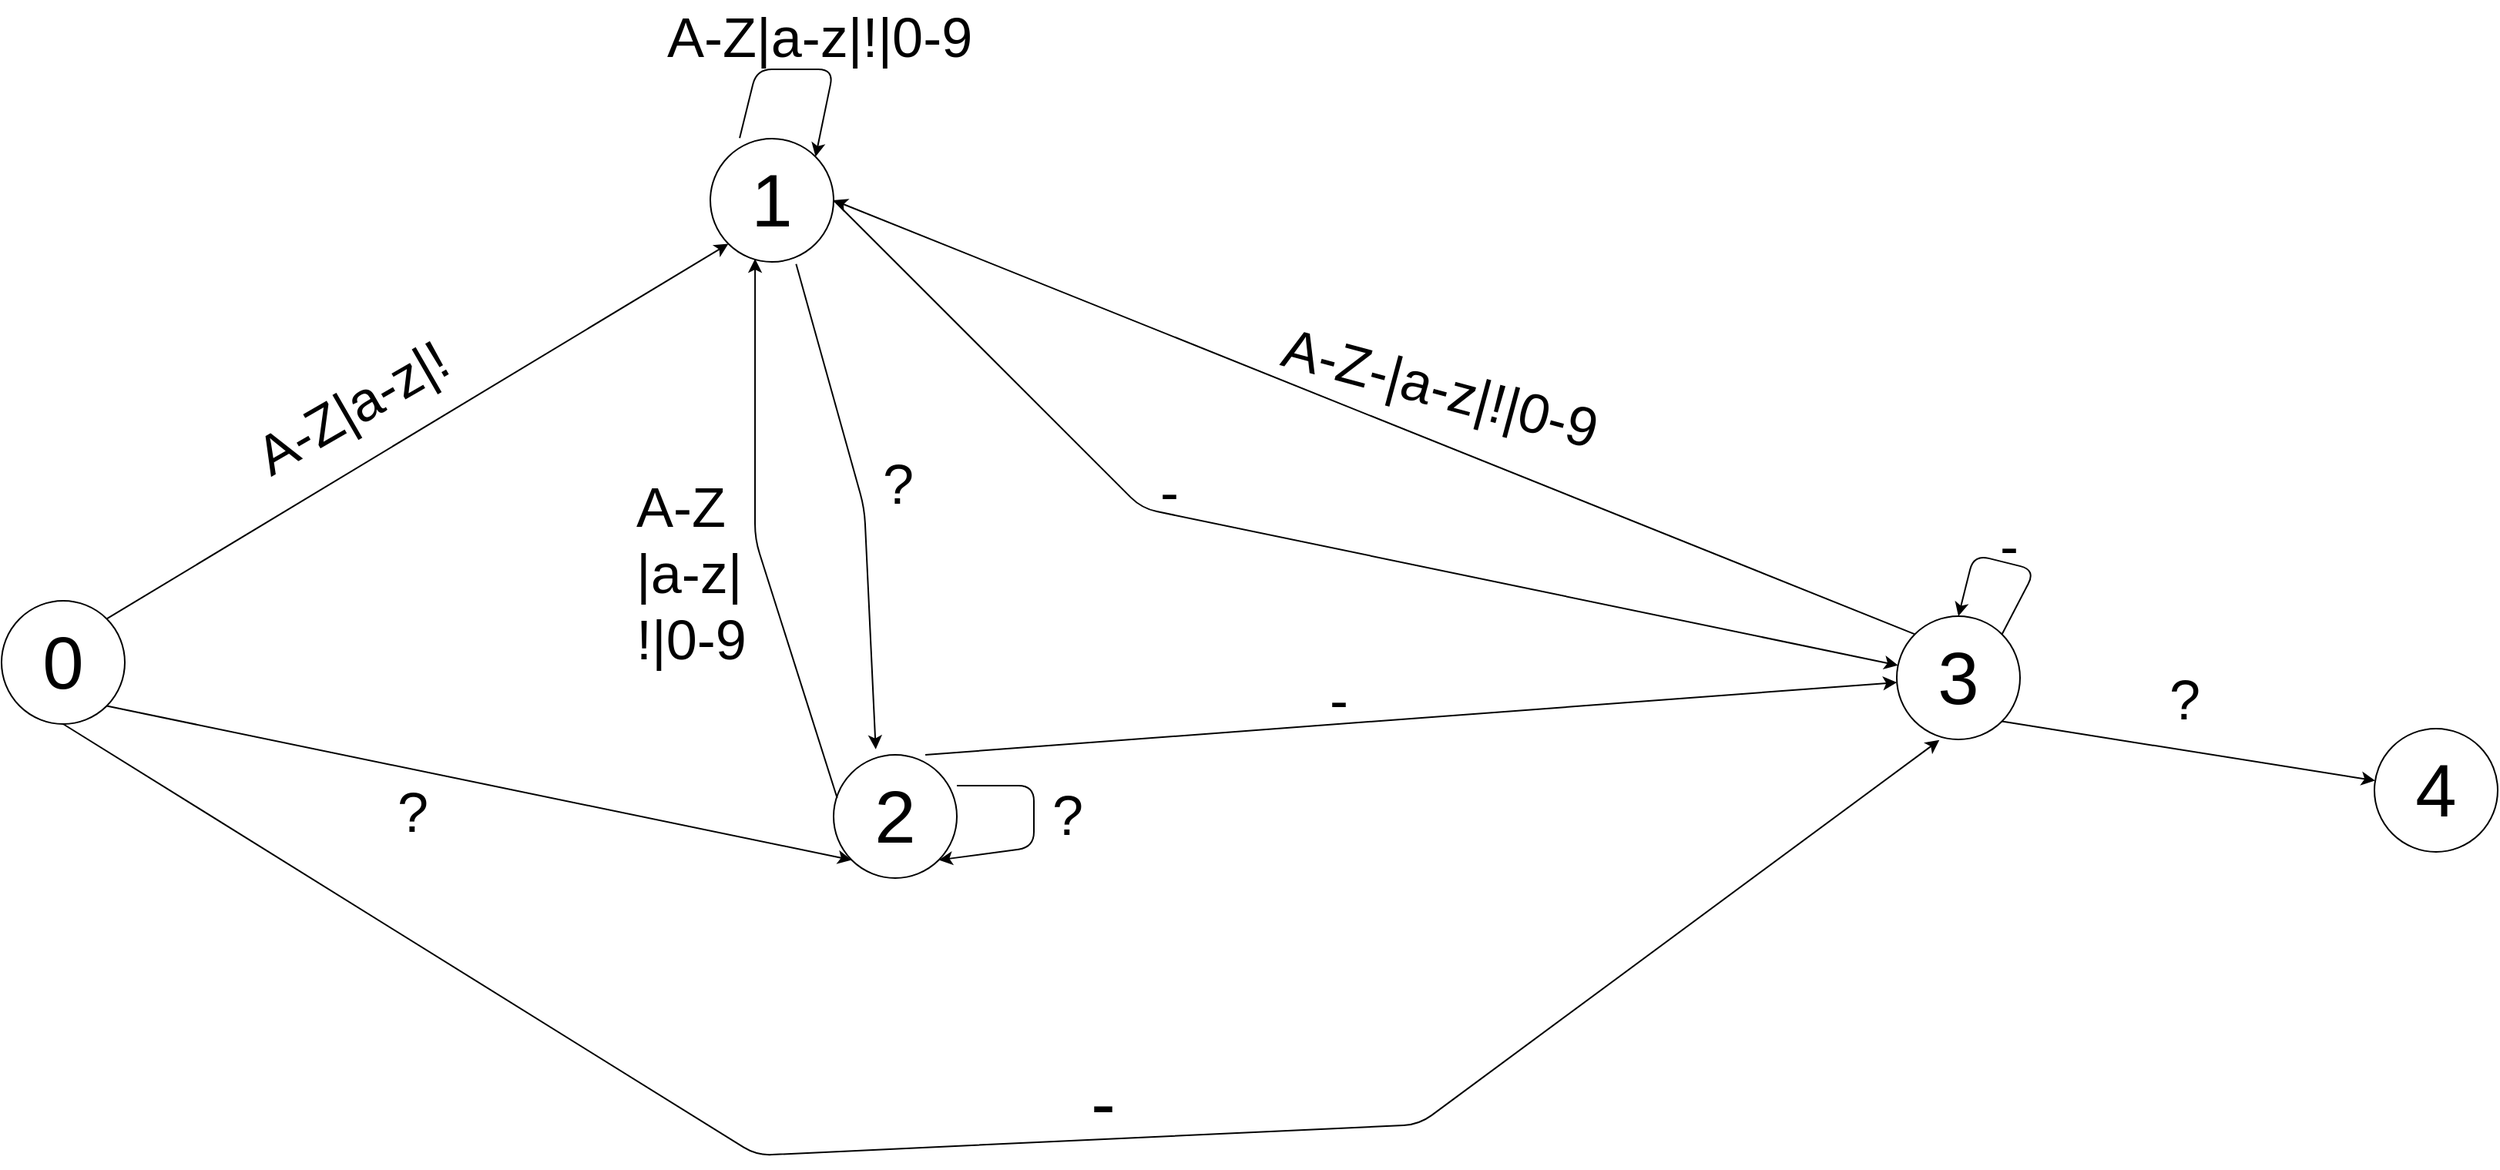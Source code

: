 <mxfile version="10.6.1" type="device"><diagram id="WWx1yW_KVyBK57boSnor" name="Page-1"><mxGraphModel dx="3408" dy="1081" grid="1" gridSize="10" guides="1" tooltips="1" connect="1" arrows="1" fold="1" page="1" pageScale="1" pageWidth="827" pageHeight="1169" math="0" shadow="0"><root><mxCell id="0"/><mxCell id="1" parent="0"/><mxCell id="lq7rEb6bgs8k7YgaOOdH-69" value="&lt;span style=&quot;font-size: 36px&quot;&gt;A-Z|a-z|!&lt;/span&gt;" style="text;html=1;resizable=0;points=[];autosize=1;align=left;verticalAlign=top;spacingTop=-4;rotation=-30;" vertex="1" parent="1"><mxGeometry x="-500" y="310" width="150" height="20" as="geometry"/></mxCell><mxCell id="lq7rEb6bgs8k7YgaOOdH-87" value="&lt;font style=&quot;font-size: 48px&quot;&gt;0&lt;/font&gt;" style="ellipse;whiteSpace=wrap;html=1;aspect=fixed;" vertex="1" parent="1"><mxGeometry x="-650" y="460" width="80" height="80" as="geometry"/></mxCell><mxCell id="lq7rEb6bgs8k7YgaOOdH-88" value="&lt;font style=&quot;font-size: 48px&quot;&gt;1&lt;/font&gt;" style="ellipse;whiteSpace=wrap;html=1;aspect=fixed;" vertex="1" parent="1"><mxGeometry x="-190" y="160" width="80" height="80" as="geometry"/></mxCell><mxCell id="lq7rEb6bgs8k7YgaOOdH-89" value="&lt;font style=&quot;font-size: 48px&quot;&gt;2&lt;/font&gt;" style="ellipse;whiteSpace=wrap;html=1;aspect=fixed;" vertex="1" parent="1"><mxGeometry x="-110" y="560" width="80" height="80" as="geometry"/></mxCell><mxCell id="lq7rEb6bgs8k7YgaOOdH-90" value="&lt;font style=&quot;font-size: 48px&quot;&gt;3&lt;/font&gt;" style="ellipse;whiteSpace=wrap;html=1;aspect=fixed;" vertex="1" parent="1"><mxGeometry x="580" y="470" width="80" height="80" as="geometry"/></mxCell><mxCell id="lq7rEb6bgs8k7YgaOOdH-91" value="&lt;font style=&quot;font-size: 48px&quot;&gt;4&lt;/font&gt;" style="ellipse;whiteSpace=wrap;html=1;aspect=fixed;" vertex="1" parent="1"><mxGeometry x="890" y="543" width="80" height="80" as="geometry"/></mxCell><mxCell id="lq7rEb6bgs8k7YgaOOdH-93" value="" style="endArrow=classic;html=1;exitX=0.744;exitY=0;exitDx=0;exitDy=0;exitPerimeter=0;" edge="1" parent="1" source="lq7rEb6bgs8k7YgaOOdH-89" target="lq7rEb6bgs8k7YgaOOdH-90"><mxGeometry width="50" height="50" relative="1" as="geometry"><mxPoint x="-50.5" y="575" as="sourcePoint"/><mxPoint x="-0.5" y="525" as="targetPoint"/></mxGeometry></mxCell><mxCell id="lq7rEb6bgs8k7YgaOOdH-95" value="" style="endArrow=classic;html=1;exitX=1;exitY=1;exitDx=0;exitDy=0;" edge="1" parent="1" source="lq7rEb6bgs8k7YgaOOdH-90" target="lq7rEb6bgs8k7YgaOOdH-91"><mxGeometry width="50" height="50" relative="1" as="geometry"><mxPoint x="695" y="620" as="sourcePoint"/><mxPoint x="745" y="570" as="targetPoint"/></mxGeometry></mxCell><mxCell id="lq7rEb6bgs8k7YgaOOdH-96" value="" style="endArrow=classic;html=1;exitX=1;exitY=0.5;exitDx=0;exitDy=0;" edge="1" parent="1" source="lq7rEb6bgs8k7YgaOOdH-88" target="lq7rEb6bgs8k7YgaOOdH-90"><mxGeometry width="50" height="50" relative="1" as="geometry"><mxPoint x="150" y="250" as="sourcePoint"/><mxPoint x="200" y="200" as="targetPoint"/><Array as="points"><mxPoint x="90" y="400"/></Array></mxGeometry></mxCell><mxCell id="lq7rEb6bgs8k7YgaOOdH-97" value="" style="endArrow=classic;html=1;exitX=0.696;exitY=1.017;exitDx=0;exitDy=0;exitPerimeter=0;entryX=0.342;entryY=-0.046;entryDx=0;entryDy=0;entryPerimeter=0;" edge="1" parent="1" source="lq7rEb6bgs8k7YgaOOdH-88" target="lq7rEb6bgs8k7YgaOOdH-89"><mxGeometry width="50" height="50" relative="1" as="geometry"><mxPoint x="-820" y="890" as="sourcePoint"/><mxPoint x="240" y="360" as="targetPoint"/><Array as="points"><mxPoint x="-90" y="400"/></Array></mxGeometry></mxCell><mxCell id="lq7rEb6bgs8k7YgaOOdH-98" value="" style="endArrow=classic;html=1;exitX=0;exitY=0;exitDx=0;exitDy=0;entryX=1;entryY=0.5;entryDx=0;entryDy=0;" edge="1" parent="1" source="lq7rEb6bgs8k7YgaOOdH-90" target="lq7rEb6bgs8k7YgaOOdH-88"><mxGeometry width="50" height="50" relative="1" as="geometry"><mxPoint x="570" y="410" as="sourcePoint"/><mxPoint x="620" y="360" as="targetPoint"/></mxGeometry></mxCell><mxCell id="lq7rEb6bgs8k7YgaOOdH-99" value="" style="endArrow=classic;html=1;exitX=1;exitY=1;exitDx=0;exitDy=0;entryX=0;entryY=1;entryDx=0;entryDy=0;" edge="1" parent="1" source="lq7rEb6bgs8k7YgaOOdH-87" target="lq7rEb6bgs8k7YgaOOdH-89"><mxGeometry width="50" height="50" relative="1" as="geometry"><mxPoint x="-827.5" y="608" as="sourcePoint"/><mxPoint x="-777.5" y="558" as="targetPoint"/></mxGeometry></mxCell><mxCell id="lq7rEb6bgs8k7YgaOOdH-100" value="" style="endArrow=classic;html=1;exitX=1;exitY=0;exitDx=0;exitDy=0;entryX=0.5;entryY=0;entryDx=0;entryDy=0;" edge="1" parent="1" source="lq7rEb6bgs8k7YgaOOdH-90" target="lq7rEb6bgs8k7YgaOOdH-90"><mxGeometry width="50" height="50" relative="1" as="geometry"><mxPoint x="635" y="480" as="sourcePoint"/><mxPoint x="600" y="420" as="targetPoint"/><Array as="points"><mxPoint x="670" y="440"/><mxPoint x="630" y="430"/></Array></mxGeometry></mxCell><mxCell id="lq7rEb6bgs8k7YgaOOdH-102" value="" style="endArrow=classic;html=1;entryX=0;entryY=1;entryDx=0;entryDy=0;exitX=1;exitY=0;exitDx=0;exitDy=0;" edge="1" parent="1" source="lq7rEb6bgs8k7YgaOOdH-87" target="lq7rEb6bgs8k7YgaOOdH-88"><mxGeometry width="50" height="50" relative="1" as="geometry"><mxPoint x="-890" y="490" as="sourcePoint"/><mxPoint x="-840" y="440" as="targetPoint"/></mxGeometry></mxCell><mxCell id="lq7rEb6bgs8k7YgaOOdH-103" value="" style="endArrow=classic;html=1;entryX=1;entryY=0;entryDx=0;entryDy=0;exitX=0.238;exitY=-0.004;exitDx=0;exitDy=0;exitPerimeter=0;" edge="1" parent="1" source="lq7rEb6bgs8k7YgaOOdH-88" target="lq7rEb6bgs8k7YgaOOdH-88"><mxGeometry width="50" height="50" relative="1" as="geometry"><mxPoint x="-200" y="130" as="sourcePoint"/><mxPoint x="-154.762" y="142.815" as="targetPoint"/><Array as="points"><mxPoint x="-160" y="115"/><mxPoint x="-110" y="115"/></Array></mxGeometry></mxCell><mxCell id="lq7rEb6bgs8k7YgaOOdH-106" value="&lt;span style=&quot;font-size: 36px&quot;&gt;A-Z|a-z|!|0-9&lt;/span&gt;" style="text;html=1;resizable=0;points=[];autosize=1;align=left;verticalAlign=top;spacingTop=-4;rotation=0;" vertex="1" parent="1"><mxGeometry x="-220" y="70" width="210" height="20" as="geometry"/></mxCell><mxCell id="lq7rEb6bgs8k7YgaOOdH-107" value="&lt;span style=&quot;font-size: 36px&quot;&gt;?&lt;br&gt;&lt;br&gt;&lt;/span&gt;" style="text;html=1;resizable=0;points=[];autosize=1;align=left;verticalAlign=top;spacingTop=-4;rotation=0;" vertex="1" parent="1"><mxGeometry x="-80" y="360" width="40" height="50" as="geometry"/></mxCell><mxCell id="lq7rEb6bgs8k7YgaOOdH-108" value="" style="endArrow=classic;html=1;exitX=0.029;exitY=0.35;exitDx=0;exitDy=0;exitPerimeter=0;entryX=0.363;entryY=0.975;entryDx=0;entryDy=0;entryPerimeter=0;" edge="1" parent="1" source="lq7rEb6bgs8k7YgaOOdH-89" target="lq7rEb6bgs8k7YgaOOdH-88"><mxGeometry width="50" height="50" relative="1" as="geometry"><mxPoint x="-279.833" y="324.833" as="sourcePoint"/><mxPoint x="-228.167" y="639.833" as="targetPoint"/><Array as="points"><mxPoint x="-161" y="420"/></Array></mxGeometry></mxCell><mxCell id="lq7rEb6bgs8k7YgaOOdH-109" value="&lt;span style=&quot;font-size: 36px&quot;&gt;A-Z&lt;br&gt;|a-z|&lt;br&gt;!|0-9&lt;/span&gt;" style="text;html=1;resizable=0;points=[];autosize=1;align=left;verticalAlign=top;spacingTop=-4;rotation=0;" vertex="1" parent="1"><mxGeometry x="-240" y="375" width="90" height="70" as="geometry"/></mxCell><mxCell id="lq7rEb6bgs8k7YgaOOdH-110" value="&lt;span style=&quot;font-size: 36px&quot;&gt;?&lt;br&gt;&lt;br&gt;&lt;/span&gt;" style="text;html=1;resizable=0;points=[];autosize=1;align=left;verticalAlign=top;spacingTop=-4;rotation=0;" vertex="1" parent="1"><mxGeometry x="-395" y="573" width="40" height="50" as="geometry"/></mxCell><mxCell id="lq7rEb6bgs8k7YgaOOdH-111" value="" style="endArrow=classic;html=1;entryX=1;entryY=1;entryDx=0;entryDy=0;exitX=1;exitY=0.25;exitDx=0;exitDy=0;exitPerimeter=0;" edge="1" parent="1" source="lq7rEb6bgs8k7YgaOOdH-89" target="lq7rEb6bgs8k7YgaOOdH-89"><mxGeometry width="50" height="50" relative="1" as="geometry"><mxPoint x="20" y="621.167" as="sourcePoint"/><mxPoint x="70" y="632.833" as="targetPoint"/><Array as="points"><mxPoint x="20" y="580"/><mxPoint x="20" y="620"/></Array></mxGeometry></mxCell><mxCell id="lq7rEb6bgs8k7YgaOOdH-112" value="&lt;span style=&quot;font-size: 36px&quot;&gt;?&lt;br&gt;&lt;br&gt;&lt;/span&gt;" style="text;html=1;resizable=0;points=[];autosize=1;align=left;verticalAlign=top;spacingTop=-4;rotation=0;" vertex="1" parent="1"><mxGeometry x="30" y="575" width="40" height="50" as="geometry"/></mxCell><mxCell id="lq7rEb6bgs8k7YgaOOdH-113" value="&lt;span style=&quot;font-size: 36px&quot;&gt;-&lt;br&gt;&lt;/span&gt;" style="text;html=1;resizable=0;points=[];autosize=1;align=left;verticalAlign=top;spacingTop=-4;rotation=0;" vertex="1" parent="1"><mxGeometry x="100" y="365" width="30" height="20" as="geometry"/></mxCell><mxCell id="lq7rEb6bgs8k7YgaOOdH-114" value="&lt;span style=&quot;font-size: 36px&quot;&gt;-&lt;br&gt;&lt;/span&gt;" style="text;html=1;resizable=0;points=[];autosize=1;align=left;verticalAlign=top;spacingTop=-4;rotation=0;" vertex="1" parent="1"><mxGeometry x="210" y="500" width="30" height="20" as="geometry"/></mxCell><mxCell id="lq7rEb6bgs8k7YgaOOdH-117" value="&lt;span style=&quot;font-size: 36px&quot;&gt;A-Z-|a-z|!|0-9&lt;/span&gt;" style="text;html=1;resizable=0;points=[];autosize=1;align=left;verticalAlign=top;spacingTop=-4;rotation=15;" vertex="1" parent="1"><mxGeometry x="180" y="300" width="230" height="20" as="geometry"/></mxCell><mxCell id="lq7rEb6bgs8k7YgaOOdH-118" value="&lt;span style=&quot;font-size: 36px&quot;&gt;-&lt;br&gt;&lt;/span&gt;" style="text;html=1;resizable=0;points=[];autosize=1;align=left;verticalAlign=top;spacingTop=-4;rotation=0;" vertex="1" parent="1"><mxGeometry x="645" y="400" width="30" height="20" as="geometry"/></mxCell><mxCell id="lq7rEb6bgs8k7YgaOOdH-132" value="&lt;span style=&quot;font-size: 36px&quot;&gt;?&lt;br&gt;&lt;br&gt;&lt;/span&gt;" style="text;html=1;resizable=0;points=[];autosize=1;align=left;verticalAlign=top;spacingTop=-4;rotation=0;" vertex="1" parent="1"><mxGeometry x="755" y="500" width="40" height="50" as="geometry"/></mxCell><mxCell id="lq7rEb6bgs8k7YgaOOdH-133" value="" style="endArrow=classic;html=1;exitX=0.5;exitY=1;exitDx=0;exitDy=0;entryX=0.346;entryY=1.005;entryDx=0;entryDy=0;entryPerimeter=0;" edge="1" parent="1" source="lq7rEb6bgs8k7YgaOOdH-87" target="lq7rEb6bgs8k7YgaOOdH-90"><mxGeometry width="50" height="50" relative="1" as="geometry"><mxPoint x="-670.857" y="857.429" as="sourcePoint"/><mxPoint x="550" y="720" as="targetPoint"/><Array as="points"><mxPoint x="-160" y="820"/><mxPoint x="270" y="800"/></Array></mxGeometry></mxCell><mxCell id="lq7rEb6bgs8k7YgaOOdH-134" value="&lt;font style=&quot;font-size: 48px&quot;&gt;-&lt;/font&gt;&lt;br&gt;" style="text;html=1;resizable=0;points=[];autosize=1;align=left;verticalAlign=top;spacingTop=-4;rotation=0;" vertex="1" parent="1"><mxGeometry x="55" y="755" width="30" height="30" as="geometry"/></mxCell></root></mxGraphModel></diagram></mxfile>